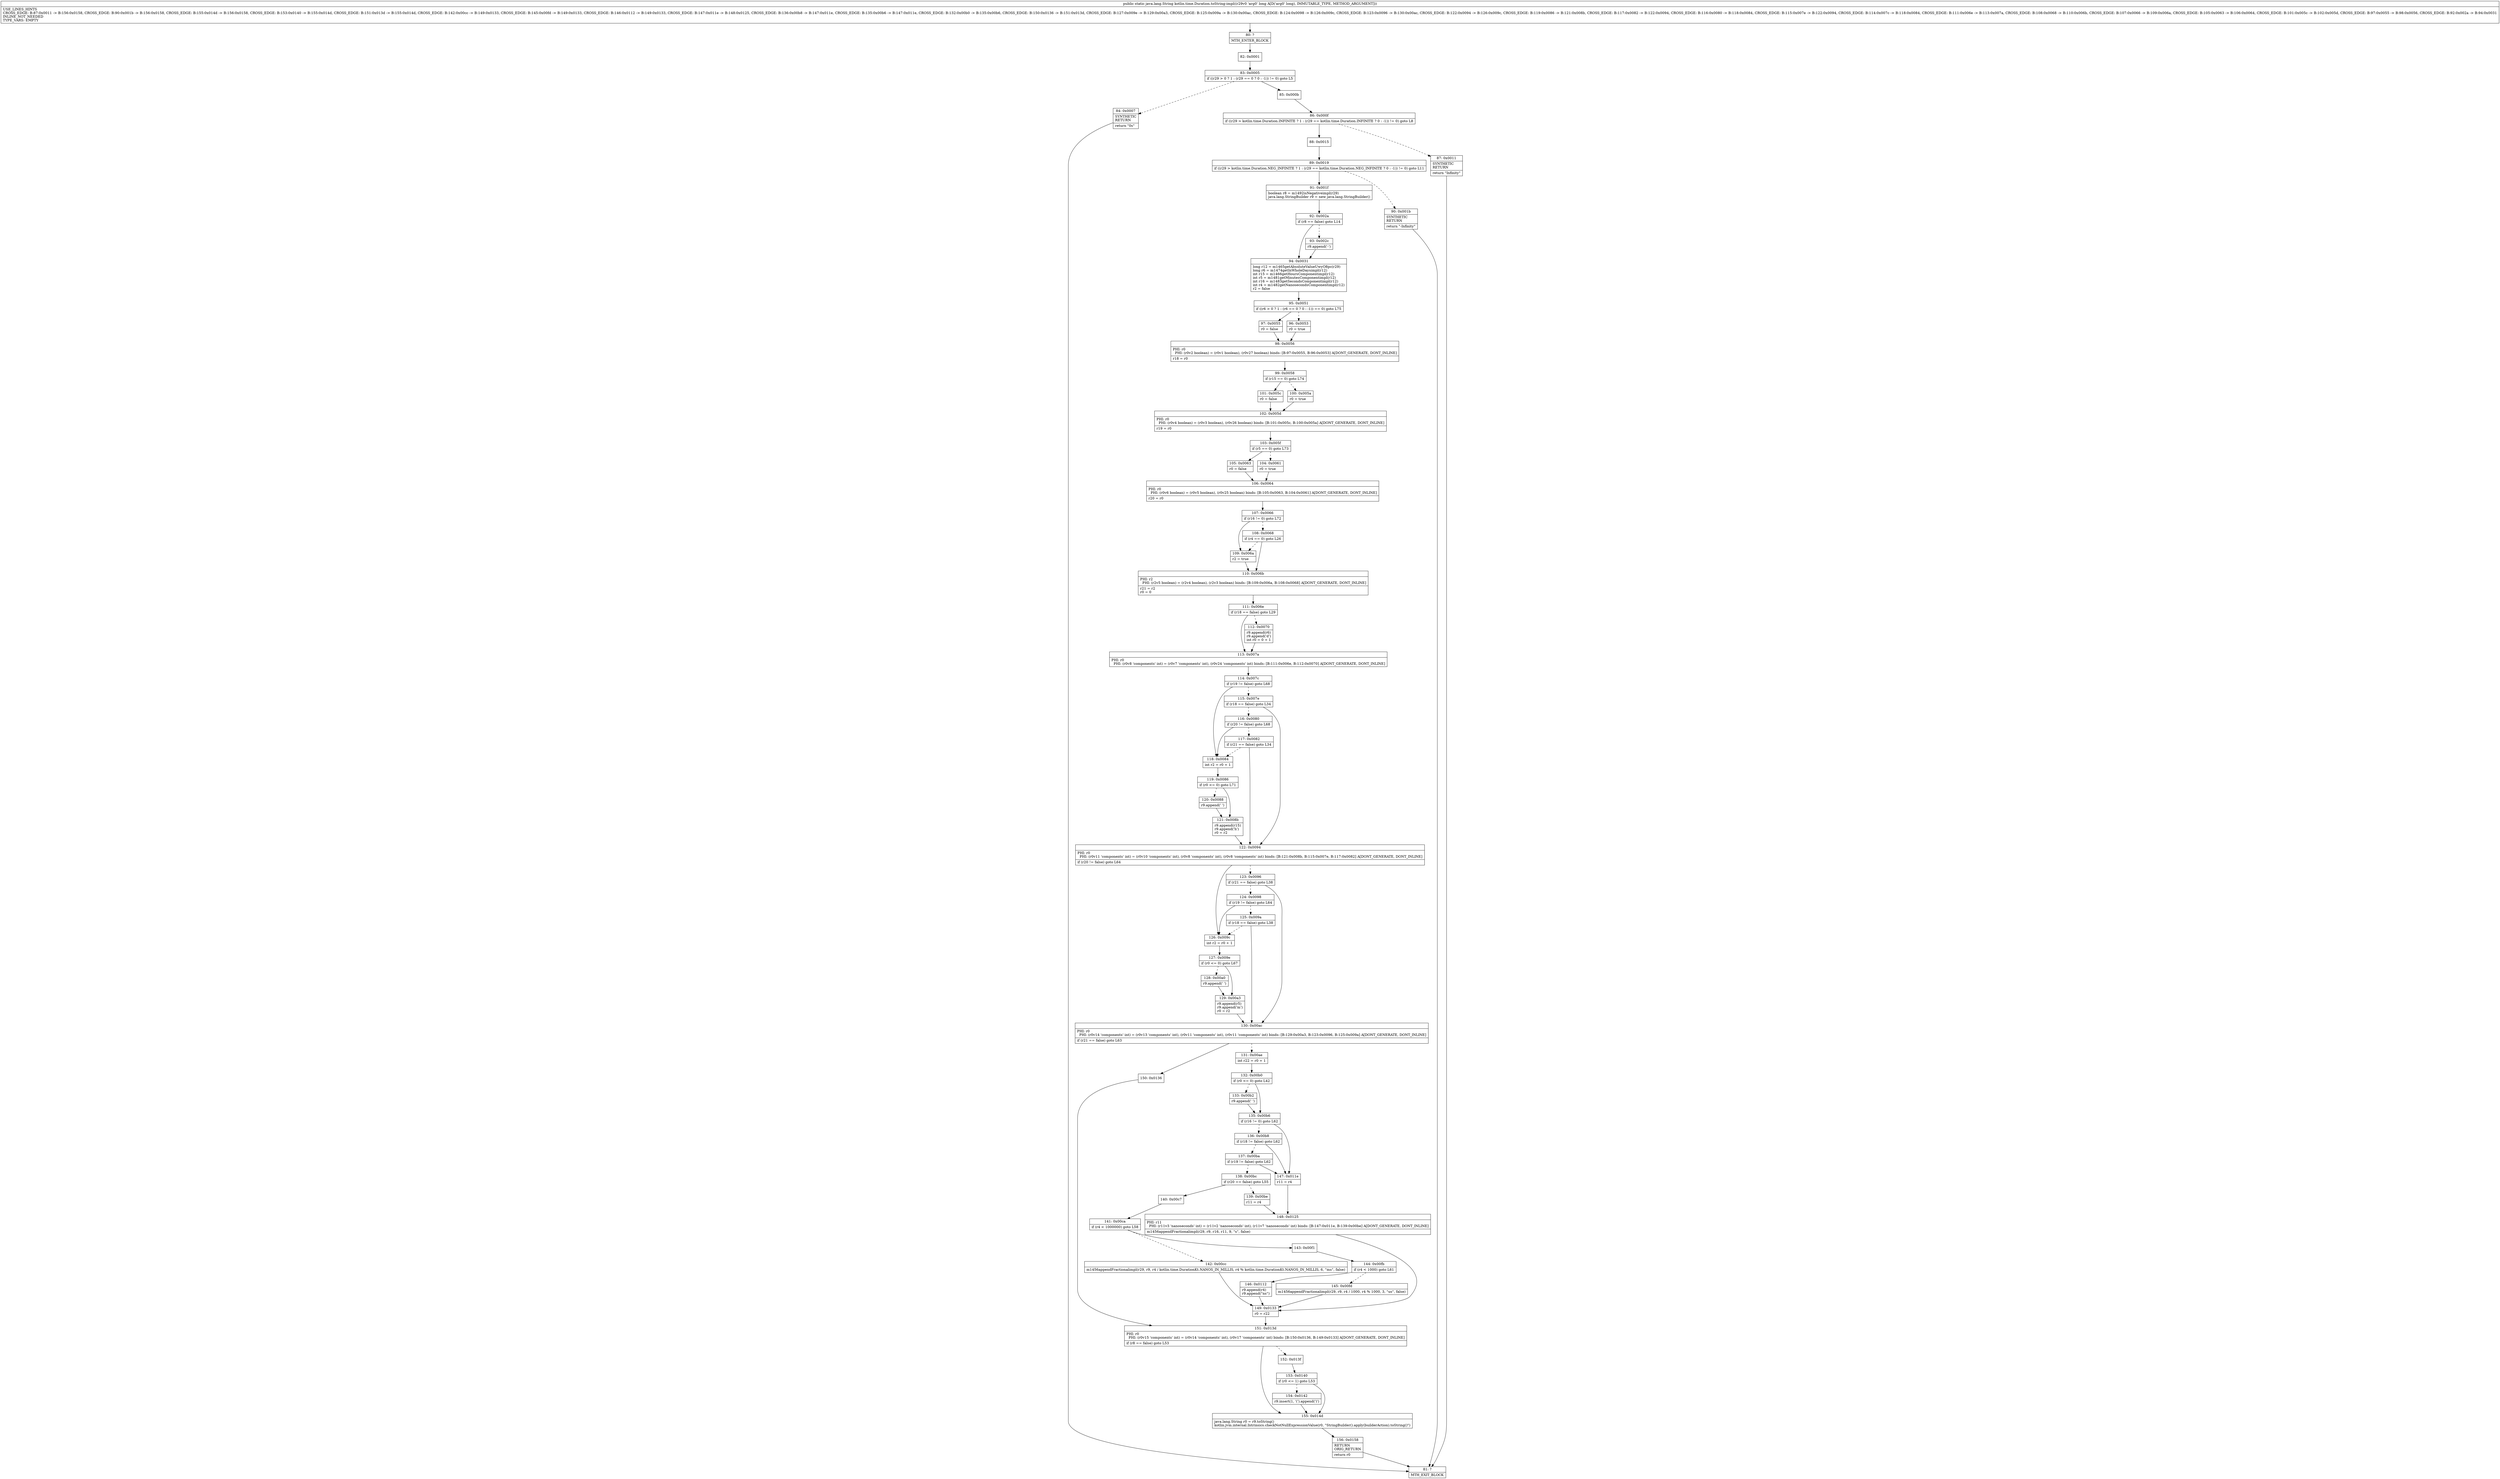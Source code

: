 digraph "CFG forkotlin.time.Duration.toString\-impl(J)Ljava\/lang\/String;" {
Node_80 [shape=record,label="{80\:\ ?|MTH_ENTER_BLOCK\l}"];
Node_82 [shape=record,label="{82\:\ 0x0001}"];
Node_83 [shape=record,label="{83\:\ 0x0005|if ((r29 \> 0 ? 1 : (r29 == 0 ? 0 : \-1)) != 0) goto L5\l}"];
Node_84 [shape=record,label="{84\:\ 0x0007|SYNTHETIC\lRETURN\l|return \"0s\"\l}"];
Node_81 [shape=record,label="{81\:\ ?|MTH_EXIT_BLOCK\l}"];
Node_85 [shape=record,label="{85\:\ 0x000b}"];
Node_86 [shape=record,label="{86\:\ 0x000f|if ((r29 \> kotlin.time.Duration.INFINITE ? 1 : (r29 == kotlin.time.Duration.INFINITE ? 0 : \-1)) != 0) goto L8\l}"];
Node_87 [shape=record,label="{87\:\ 0x0011|SYNTHETIC\lRETURN\l|return \"Infinity\"\l}"];
Node_88 [shape=record,label="{88\:\ 0x0015}"];
Node_89 [shape=record,label="{89\:\ 0x0019|if ((r29 \> kotlin.time.Duration.NEG_INFINITE ? 1 : (r29 == kotlin.time.Duration.NEG_INFINITE ? 0 : \-1)) != 0) goto L11\l}"];
Node_90 [shape=record,label="{90\:\ 0x001b|SYNTHETIC\lRETURN\l|return \"\-Infinity\"\l}"];
Node_91 [shape=record,label="{91\:\ 0x001f|boolean r8 = m1492isNegativeimpl(r29)\ljava.lang.StringBuilder r9 = new java.lang.StringBuilder()\l}"];
Node_92 [shape=record,label="{92\:\ 0x002a|if (r8 == false) goto L14\l}"];
Node_93 [shape=record,label="{93\:\ 0x002c|r9.append('\-')\l}"];
Node_94 [shape=record,label="{94\:\ 0x0031|long r12 = m1465getAbsoluteValueUwyO8pc(r29)\llong r6 = m1474getInWholeDaysimpl(r12)\lint r15 = m1466getHoursComponentimpl(r12)\lint r5 = m1481getMinutesComponentimpl(r12)\lint r16 = m1483getSecondsComponentimpl(r12)\lint r4 = m1482getNanosecondsComponentimpl(r12)\lr2 = false\l}"];
Node_95 [shape=record,label="{95\:\ 0x0051|if ((r6 \> 0 ? 1 : (r6 == 0 ? 0 : \-1)) == 0) goto L75\l}"];
Node_96 [shape=record,label="{96\:\ 0x0053|r0 = true\l}"];
Node_98 [shape=record,label="{98\:\ 0x0056|PHI: r0 \l  PHI: (r0v2 boolean) = (r0v1 boolean), (r0v27 boolean) binds: [B:97:0x0055, B:96:0x0053] A[DONT_GENERATE, DONT_INLINE]\l|r18 = r0\l}"];
Node_99 [shape=record,label="{99\:\ 0x0058|if (r15 == 0) goto L74\l}"];
Node_100 [shape=record,label="{100\:\ 0x005a|r0 = true\l}"];
Node_102 [shape=record,label="{102\:\ 0x005d|PHI: r0 \l  PHI: (r0v4 boolean) = (r0v3 boolean), (r0v26 boolean) binds: [B:101:0x005c, B:100:0x005a] A[DONT_GENERATE, DONT_INLINE]\l|r19 = r0\l}"];
Node_103 [shape=record,label="{103\:\ 0x005f|if (r5 == 0) goto L73\l}"];
Node_104 [shape=record,label="{104\:\ 0x0061|r0 = true\l}"];
Node_106 [shape=record,label="{106\:\ 0x0064|PHI: r0 \l  PHI: (r0v6 boolean) = (r0v5 boolean), (r0v25 boolean) binds: [B:105:0x0063, B:104:0x0061] A[DONT_GENERATE, DONT_INLINE]\l|r20 = r0\l}"];
Node_107 [shape=record,label="{107\:\ 0x0066|if (r16 != 0) goto L72\l}"];
Node_108 [shape=record,label="{108\:\ 0x0068|if (r4 == 0) goto L26\l}"];
Node_110 [shape=record,label="{110\:\ 0x006b|PHI: r2 \l  PHI: (r2v5 boolean) = (r2v4 boolean), (r2v3 boolean) binds: [B:109:0x006a, B:108:0x0068] A[DONT_GENERATE, DONT_INLINE]\l|r21 = r2\lr0 = 0\l}"];
Node_111 [shape=record,label="{111\:\ 0x006e|if (r18 == false) goto L29\l}"];
Node_112 [shape=record,label="{112\:\ 0x0070|r9.append(r6)\lr9.append('d')\lint r0 = 0 + 1\l}"];
Node_113 [shape=record,label="{113\:\ 0x007a|PHI: r0 \l  PHI: (r0v8 'components' int) = (r0v7 'components' int), (r0v24 'components' int) binds: [B:111:0x006e, B:112:0x0070] A[DONT_GENERATE, DONT_INLINE]\l}"];
Node_114 [shape=record,label="{114\:\ 0x007c|if (r19 != false) goto L68\l}"];
Node_115 [shape=record,label="{115\:\ 0x007e|if (r18 == false) goto L34\l}"];
Node_116 [shape=record,label="{116\:\ 0x0080|if (r20 != false) goto L68\l}"];
Node_117 [shape=record,label="{117\:\ 0x0082|if (r21 == false) goto L34\l}"];
Node_122 [shape=record,label="{122\:\ 0x0094|PHI: r0 \l  PHI: (r0v11 'components' int) = (r0v10 'components' int), (r0v8 'components' int), (r0v8 'components' int) binds: [B:121:0x008b, B:115:0x007e, B:117:0x0082] A[DONT_GENERATE, DONT_INLINE]\l|if (r20 != false) goto L64\l}"];
Node_123 [shape=record,label="{123\:\ 0x0096|if (r21 == false) goto L38\l}"];
Node_124 [shape=record,label="{124\:\ 0x0098|if (r19 != false) goto L64\l}"];
Node_125 [shape=record,label="{125\:\ 0x009a|if (r18 == false) goto L38\l}"];
Node_130 [shape=record,label="{130\:\ 0x00ac|PHI: r0 \l  PHI: (r0v14 'components' int) = (r0v13 'components' int), (r0v11 'components' int), (r0v11 'components' int) binds: [B:129:0x00a3, B:123:0x0096, B:125:0x009a] A[DONT_GENERATE, DONT_INLINE]\l|if (r21 == false) goto L63\l}"];
Node_131 [shape=record,label="{131\:\ 0x00ae|int r22 = r0 + 1\l}"];
Node_132 [shape=record,label="{132\:\ 0x00b0|if (r0 \<= 0) goto L42\l}"];
Node_133 [shape=record,label="{133\:\ 0x00b2|r9.append(' ')\l}"];
Node_135 [shape=record,label="{135\:\ 0x00b6|if (r16 != 0) goto L62\l}"];
Node_136 [shape=record,label="{136\:\ 0x00b8|if (r18 != false) goto L62\l}"];
Node_137 [shape=record,label="{137\:\ 0x00ba|if (r19 != false) goto L62\l}"];
Node_138 [shape=record,label="{138\:\ 0x00bc|if (r20 == false) goto L55\l}"];
Node_139 [shape=record,label="{139\:\ 0x00be|r11 = r4\l}"];
Node_148 [shape=record,label="{148\:\ 0x0125|PHI: r11 \l  PHI: (r11v3 'nanoseconds' int) = (r11v2 'nanoseconds' int), (r11v7 'nanoseconds' int) binds: [B:147:0x011e, B:139:0x00be] A[DONT_GENERATE, DONT_INLINE]\l|m1456appendFractionalimpl(r29, r9, r16, r11, 9, \"s\", false)\l}"];
Node_149 [shape=record,label="{149\:\ 0x0133|r0 = r22\l}"];
Node_151 [shape=record,label="{151\:\ 0x013d|PHI: r0 \l  PHI: (r0v15 'components' int) = (r0v14 'components' int), (r0v17 'components' int) binds: [B:150:0x0136, B:149:0x0133] A[DONT_GENERATE, DONT_INLINE]\l|if (r8 == false) goto L53\l}"];
Node_152 [shape=record,label="{152\:\ 0x013f}"];
Node_153 [shape=record,label="{153\:\ 0x0140|if (r0 \<= 1) goto L53\l}"];
Node_154 [shape=record,label="{154\:\ 0x0142|r9.insert(1, '(').append(')')\l}"];
Node_155 [shape=record,label="{155\:\ 0x014d|java.lang.String r0 = r9.toString()\lkotlin.jvm.internal.Intrinsics.checkNotNullExpressionValue(r0, \"StringBuilder().apply(builderAction).toString()\")\l}"];
Node_156 [shape=record,label="{156\:\ 0x0158|RETURN\lORIG_RETURN\l|return r0\l}"];
Node_140 [shape=record,label="{140\:\ 0x00c7}"];
Node_141 [shape=record,label="{141\:\ 0x00ca|if (r4 \< 1000000) goto L58\l}"];
Node_142 [shape=record,label="{142\:\ 0x00cc|m1456appendFractionalimpl(r29, r9, r4 \/ kotlin.time.DurationKt.NANOS_IN_MILLIS, r4 % kotlin.time.DurationKt.NANOS_IN_MILLIS, 6, \"ms\", false)\l}"];
Node_143 [shape=record,label="{143\:\ 0x00f1}"];
Node_144 [shape=record,label="{144\:\ 0x00fb|if (r4 \< 1000) goto L61\l}"];
Node_145 [shape=record,label="{145\:\ 0x00fd|m1456appendFractionalimpl(r29, r9, r4 \/ 1000, r4 % 1000, 3, \"us\", false)\l}"];
Node_146 [shape=record,label="{146\:\ 0x0112|r9.append(r4)\lr9.append(\"ns\")\l}"];
Node_147 [shape=record,label="{147\:\ 0x011e|r11 = r4\l}"];
Node_150 [shape=record,label="{150\:\ 0x0136}"];
Node_126 [shape=record,label="{126\:\ 0x009c|int r2 = r0 + 1\l}"];
Node_127 [shape=record,label="{127\:\ 0x009e|if (r0 \<= 0) goto L67\l}"];
Node_128 [shape=record,label="{128\:\ 0x00a0|r9.append(' ')\l}"];
Node_129 [shape=record,label="{129\:\ 0x00a3|r9.append(r5)\lr9.append('m')\lr0 = r2\l}"];
Node_118 [shape=record,label="{118\:\ 0x0084|int r2 = r0 + 1\l}"];
Node_119 [shape=record,label="{119\:\ 0x0086|if (r0 \<= 0) goto L71\l}"];
Node_120 [shape=record,label="{120\:\ 0x0088|r9.append(' ')\l}"];
Node_121 [shape=record,label="{121\:\ 0x008b|r9.append(r15)\lr9.append('h')\lr0 = r2\l}"];
Node_109 [shape=record,label="{109\:\ 0x006a|r2 = true\l}"];
Node_105 [shape=record,label="{105\:\ 0x0063|r0 = false\l}"];
Node_101 [shape=record,label="{101\:\ 0x005c|r0 = false\l}"];
Node_97 [shape=record,label="{97\:\ 0x0055|r0 = false\l}"];
MethodNode[shape=record,label="{public static java.lang.String kotlin.time.Duration.toString\-impl((r29v0 'arg0' long A[D('arg0' long), IMMUTABLE_TYPE, METHOD_ARGUMENT]))  | USE_LINES_HINTS\lCROSS_EDGE: B:87:0x0011 \-\> B:156:0x0158, CROSS_EDGE: B:90:0x001b \-\> B:156:0x0158, CROSS_EDGE: B:155:0x014d \-\> B:156:0x0158, CROSS_EDGE: B:153:0x0140 \-\> B:155:0x014d, CROSS_EDGE: B:151:0x013d \-\> B:155:0x014d, CROSS_EDGE: B:142:0x00cc \-\> B:149:0x0133, CROSS_EDGE: B:145:0x00fd \-\> B:149:0x0133, CROSS_EDGE: B:146:0x0112 \-\> B:149:0x0133, CROSS_EDGE: B:147:0x011e \-\> B:148:0x0125, CROSS_EDGE: B:136:0x00b8 \-\> B:147:0x011e, CROSS_EDGE: B:135:0x00b6 \-\> B:147:0x011e, CROSS_EDGE: B:132:0x00b0 \-\> B:135:0x00b6, CROSS_EDGE: B:150:0x0136 \-\> B:151:0x013d, CROSS_EDGE: B:127:0x009e \-\> B:129:0x00a3, CROSS_EDGE: B:125:0x009a \-\> B:130:0x00ac, CROSS_EDGE: B:124:0x0098 \-\> B:126:0x009c, CROSS_EDGE: B:123:0x0096 \-\> B:130:0x00ac, CROSS_EDGE: B:122:0x0094 \-\> B:126:0x009c, CROSS_EDGE: B:119:0x0086 \-\> B:121:0x008b, CROSS_EDGE: B:117:0x0082 \-\> B:122:0x0094, CROSS_EDGE: B:116:0x0080 \-\> B:118:0x0084, CROSS_EDGE: B:115:0x007e \-\> B:122:0x0094, CROSS_EDGE: B:114:0x007c \-\> B:118:0x0084, CROSS_EDGE: B:111:0x006e \-\> B:113:0x007a, CROSS_EDGE: B:108:0x0068 \-\> B:110:0x006b, CROSS_EDGE: B:107:0x0066 \-\> B:109:0x006a, CROSS_EDGE: B:105:0x0063 \-\> B:106:0x0064, CROSS_EDGE: B:101:0x005c \-\> B:102:0x005d, CROSS_EDGE: B:97:0x0055 \-\> B:98:0x0056, CROSS_EDGE: B:92:0x002a \-\> B:94:0x0031\lINLINE_NOT_NEEDED\lTYPE_VARS: EMPTY\l}"];
MethodNode -> Node_80;Node_80 -> Node_82;
Node_82 -> Node_83;
Node_83 -> Node_84[style=dashed];
Node_83 -> Node_85;
Node_84 -> Node_81;
Node_85 -> Node_86;
Node_86 -> Node_87[style=dashed];
Node_86 -> Node_88;
Node_87 -> Node_81;
Node_88 -> Node_89;
Node_89 -> Node_90[style=dashed];
Node_89 -> Node_91;
Node_90 -> Node_81;
Node_91 -> Node_92;
Node_92 -> Node_93[style=dashed];
Node_92 -> Node_94;
Node_93 -> Node_94;
Node_94 -> Node_95;
Node_95 -> Node_96[style=dashed];
Node_95 -> Node_97;
Node_96 -> Node_98;
Node_98 -> Node_99;
Node_99 -> Node_100[style=dashed];
Node_99 -> Node_101;
Node_100 -> Node_102;
Node_102 -> Node_103;
Node_103 -> Node_104[style=dashed];
Node_103 -> Node_105;
Node_104 -> Node_106;
Node_106 -> Node_107;
Node_107 -> Node_108[style=dashed];
Node_107 -> Node_109;
Node_108 -> Node_109[style=dashed];
Node_108 -> Node_110;
Node_110 -> Node_111;
Node_111 -> Node_112[style=dashed];
Node_111 -> Node_113;
Node_112 -> Node_113;
Node_113 -> Node_114;
Node_114 -> Node_115[style=dashed];
Node_114 -> Node_118;
Node_115 -> Node_116[style=dashed];
Node_115 -> Node_122;
Node_116 -> Node_117[style=dashed];
Node_116 -> Node_118;
Node_117 -> Node_118[style=dashed];
Node_117 -> Node_122;
Node_122 -> Node_123[style=dashed];
Node_122 -> Node_126;
Node_123 -> Node_124[style=dashed];
Node_123 -> Node_130;
Node_124 -> Node_125[style=dashed];
Node_124 -> Node_126;
Node_125 -> Node_126[style=dashed];
Node_125 -> Node_130;
Node_130 -> Node_131[style=dashed];
Node_130 -> Node_150;
Node_131 -> Node_132;
Node_132 -> Node_133[style=dashed];
Node_132 -> Node_135;
Node_133 -> Node_135;
Node_135 -> Node_136[style=dashed];
Node_135 -> Node_147;
Node_136 -> Node_137[style=dashed];
Node_136 -> Node_147;
Node_137 -> Node_138[style=dashed];
Node_137 -> Node_147;
Node_138 -> Node_139[style=dashed];
Node_138 -> Node_140;
Node_139 -> Node_148;
Node_148 -> Node_149;
Node_149 -> Node_151;
Node_151 -> Node_152[style=dashed];
Node_151 -> Node_155;
Node_152 -> Node_153;
Node_153 -> Node_154[style=dashed];
Node_153 -> Node_155;
Node_154 -> Node_155;
Node_155 -> Node_156;
Node_156 -> Node_81;
Node_140 -> Node_141;
Node_141 -> Node_142[style=dashed];
Node_141 -> Node_143;
Node_142 -> Node_149;
Node_143 -> Node_144;
Node_144 -> Node_145[style=dashed];
Node_144 -> Node_146;
Node_145 -> Node_149;
Node_146 -> Node_149;
Node_147 -> Node_148;
Node_150 -> Node_151;
Node_126 -> Node_127;
Node_127 -> Node_128[style=dashed];
Node_127 -> Node_129;
Node_128 -> Node_129;
Node_129 -> Node_130;
Node_118 -> Node_119;
Node_119 -> Node_120[style=dashed];
Node_119 -> Node_121;
Node_120 -> Node_121;
Node_121 -> Node_122;
Node_109 -> Node_110;
Node_105 -> Node_106;
Node_101 -> Node_102;
Node_97 -> Node_98;
}

